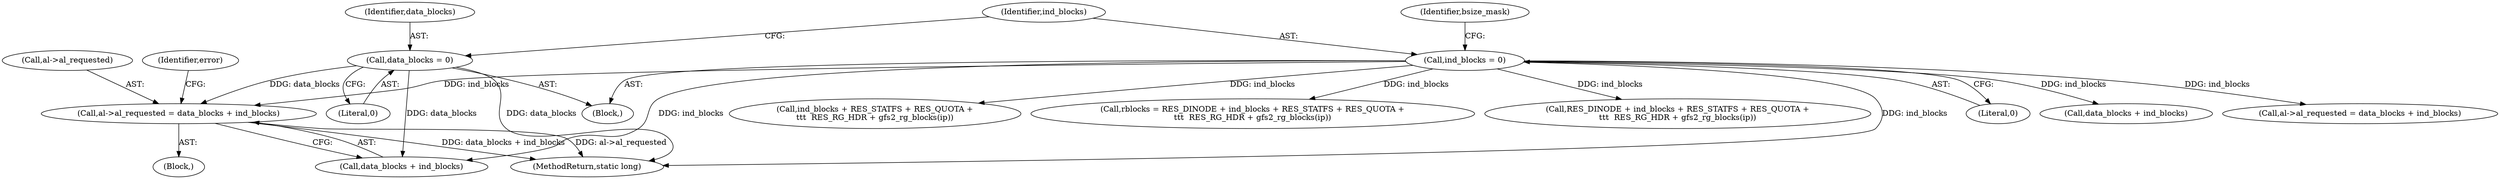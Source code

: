 digraph "0_linux_64dd153c83743af81f20924c6343652d731eeecb_2@integer" {
"1000294" [label="(Call,al->al_requested = data_blocks + ind_blocks)"];
"1000128" [label="(Call,data_blocks = 0)"];
"1000132" [label="(Call,ind_blocks = 0)"];
"1000360" [label="(Call,rblocks = RES_DINODE + ind_blocks + RES_STATFS + RES_QUOTA +\n\t\t\t  RES_RG_HDR + gfs2_rg_blocks(ip))"];
"1000106" [label="(Block,)"];
"1000362" [label="(Call,RES_DINODE + ind_blocks + RES_STATFS + RES_QUOTA +\n\t\t\t  RES_RG_HDR + gfs2_rg_blocks(ip))"];
"1000446" [label="(MethodReturn,static long)"];
"1000130" [label="(Literal,0)"];
"1000134" [label="(Literal,0)"];
"1000357" [label="(Call,data_blocks + ind_blocks)"];
"1000353" [label="(Call,al->al_requested = data_blocks + ind_blocks)"];
"1000132" [label="(Call,ind_blocks = 0)"];
"1000302" [label="(Identifier,error)"];
"1000128" [label="(Call,data_blocks = 0)"];
"1000129" [label="(Identifier,data_blocks)"];
"1000133" [label="(Identifier,ind_blocks)"];
"1000298" [label="(Call,data_blocks + ind_blocks)"];
"1000294" [label="(Call,al->al_requested = data_blocks + ind_blocks)"];
"1000258" [label="(Block,)"];
"1000364" [label="(Call,ind_blocks + RES_STATFS + RES_QUOTA +\n\t\t\t  RES_RG_HDR + gfs2_rg_blocks(ip))"];
"1000295" [label="(Call,al->al_requested)"];
"1000142" [label="(Identifier,bsize_mask)"];
"1000294" -> "1000258"  [label="AST: "];
"1000294" -> "1000298"  [label="CFG: "];
"1000295" -> "1000294"  [label="AST: "];
"1000298" -> "1000294"  [label="AST: "];
"1000302" -> "1000294"  [label="CFG: "];
"1000294" -> "1000446"  [label="DDG: data_blocks + ind_blocks"];
"1000294" -> "1000446"  [label="DDG: al->al_requested"];
"1000128" -> "1000294"  [label="DDG: data_blocks"];
"1000132" -> "1000294"  [label="DDG: ind_blocks"];
"1000128" -> "1000106"  [label="AST: "];
"1000128" -> "1000130"  [label="CFG: "];
"1000129" -> "1000128"  [label="AST: "];
"1000130" -> "1000128"  [label="AST: "];
"1000133" -> "1000128"  [label="CFG: "];
"1000128" -> "1000446"  [label="DDG: data_blocks"];
"1000128" -> "1000298"  [label="DDG: data_blocks"];
"1000132" -> "1000106"  [label="AST: "];
"1000132" -> "1000134"  [label="CFG: "];
"1000133" -> "1000132"  [label="AST: "];
"1000134" -> "1000132"  [label="AST: "];
"1000142" -> "1000132"  [label="CFG: "];
"1000132" -> "1000446"  [label="DDG: ind_blocks"];
"1000132" -> "1000298"  [label="DDG: ind_blocks"];
"1000132" -> "1000353"  [label="DDG: ind_blocks"];
"1000132" -> "1000357"  [label="DDG: ind_blocks"];
"1000132" -> "1000360"  [label="DDG: ind_blocks"];
"1000132" -> "1000362"  [label="DDG: ind_blocks"];
"1000132" -> "1000364"  [label="DDG: ind_blocks"];
}
